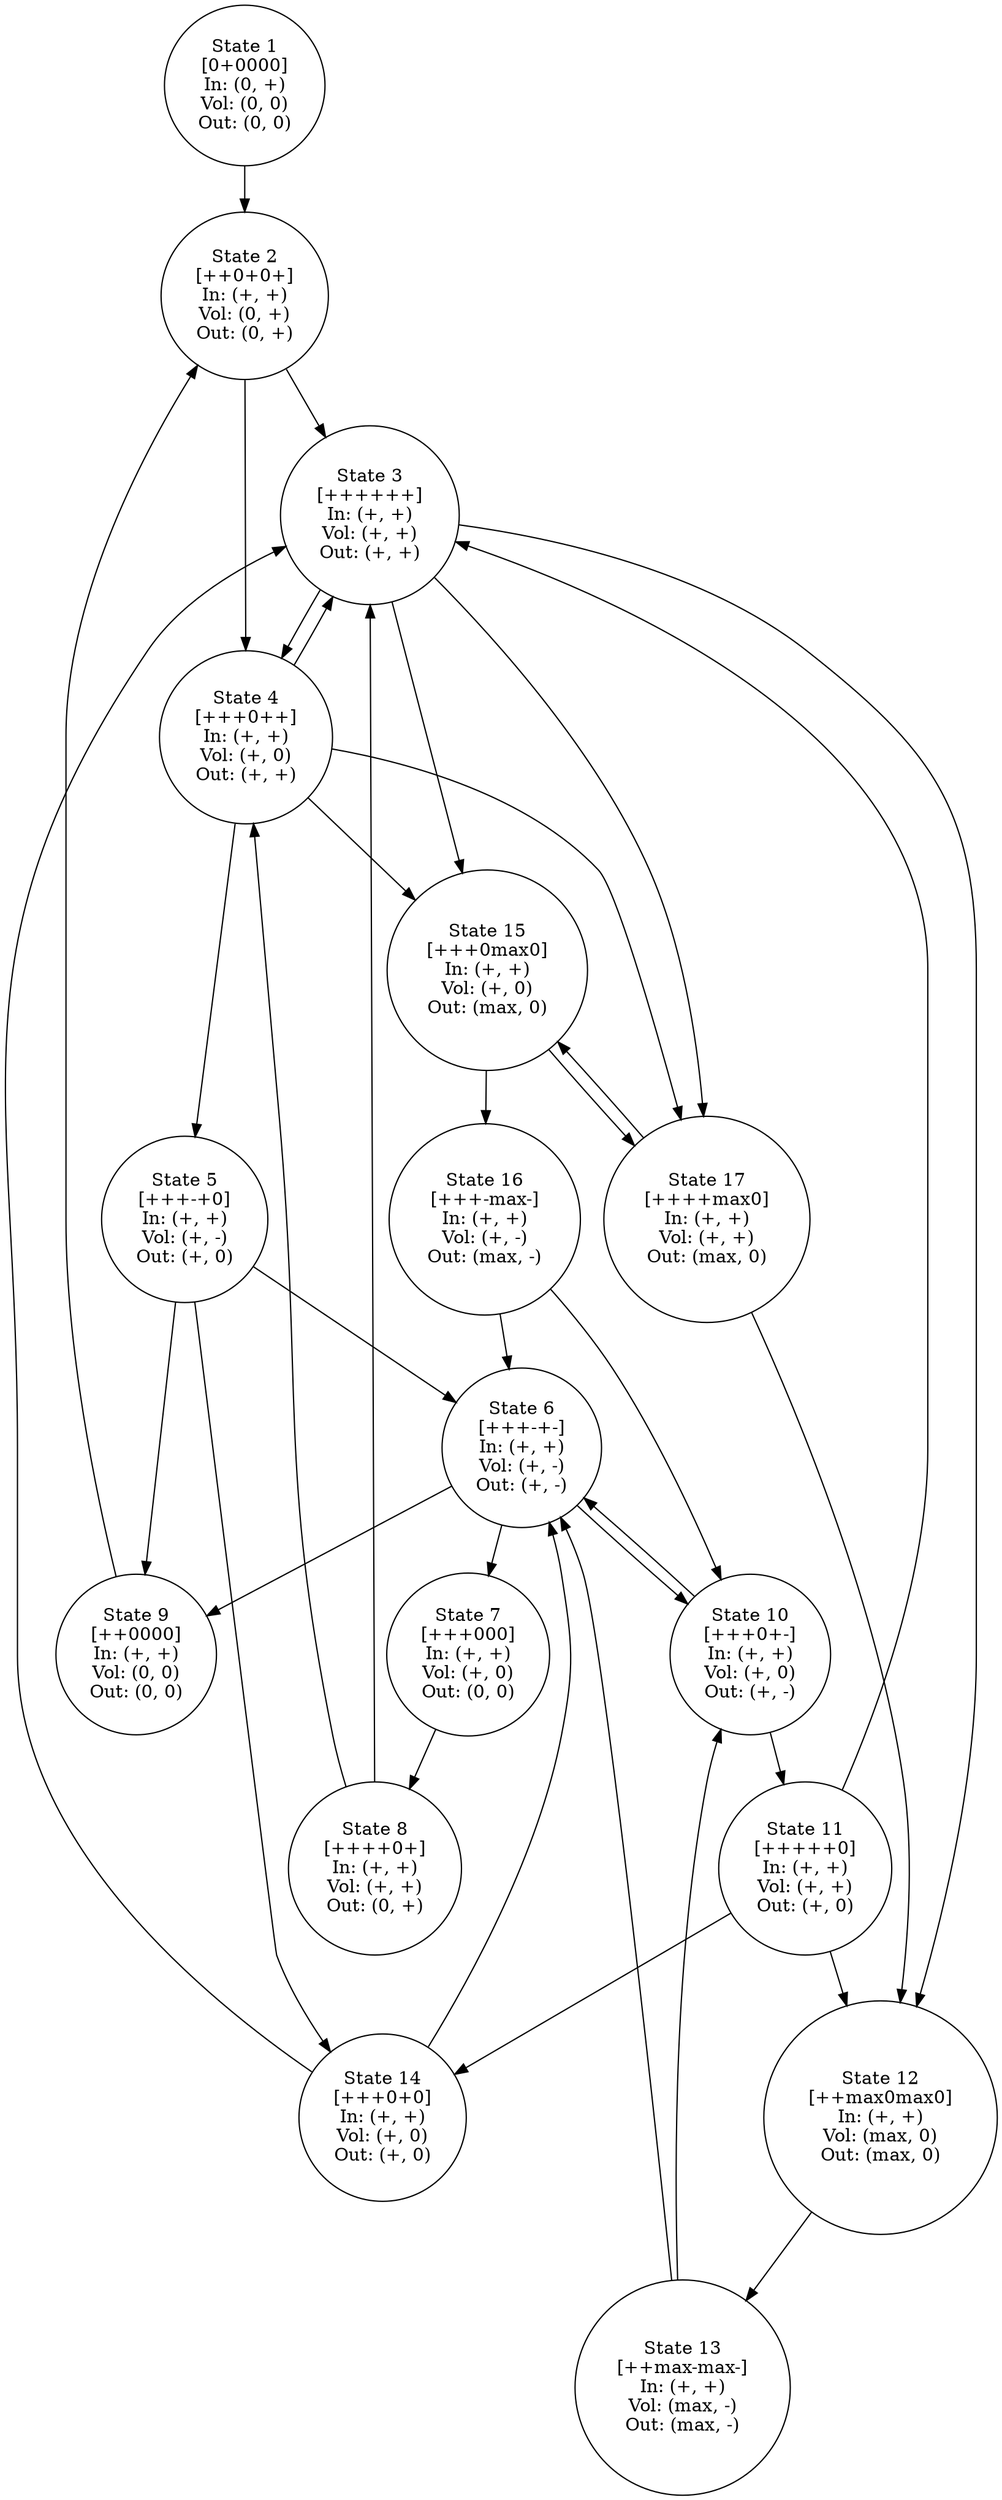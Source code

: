 strict digraph "" {
	graph [normalize=True,
		overlap=False,
		sep=1.2,
		smoothing=avg_dist,
		splines=True
	];
	node [label="\N",
		shape=circle
	];
	inflow_0_3_outflow_0_2_volume_0_2_	 [label="State 1
[0+0000]
In: (0, +)
Vol: (0, 0)
Out: (0, 0)",
		tooltip="correspondence_valid: true
derivatives:
- In will go up from 0
- Vol will stay at 0
- Out will stay at 0
extreme_valid: true
valid: \
true
"];
	inflow_1_3_outflow_0_3_volume_0_3_	 [label="State 2
[++0+0+]
In: (+, +)
Vol: (0, +)
Out: (0, +)",
		tooltip="correspondence_valid: true
derivatives:
- In may go up from +
- Vol will go up from 0
- Out will go up from 0
extreme_valid: true
\
valid: true
"];
	inflow_0_3_outflow_0_2_volume_0_2_ -> inflow_1_3_outflow_0_3_volume_0_3_	 [tooltip="continuous_valid: true
derivative_valid: false
magnitude_valid: true
not_equal_valid: true
point_range_valid: true
transition_valid: \
true
"];
	inflow_1_3_outflow_1_3_volume_1_3_	 [label="State 3
[++++++]
In: (+, +)
Vol: (+, +)
Out: (+, +)",
		tooltip="correspondence_valid: true
derivatives:
- In may go up from +
- Vol may go up from +
- Out may go up from +
extreme_valid: true
\
valid: true
"];
	inflow_1_3_outflow_0_3_volume_0_3_ -> inflow_1_3_outflow_1_3_volume_1_3_	 [tooltip="continuous_valid: true
derivative_valid: true
magnitude_valid: true
not_equal_valid: true
point_range_valid: true
transition_valid: \
true
"];
	inflow_1_3_outflow_1_3_volume_1_2_	 [label="State 4
[+++0++]
In: (+, +)
Vol: (+, 0)
Out: (+, +)",
		tooltip="correspondence_valid: true
derivatives:
- In may go up from +
- Vol will stay at +
- Out may go up from +
extreme_valid: true
valid: \
true
"];
	inflow_1_3_outflow_0_3_volume_0_3_ -> inflow_1_3_outflow_1_3_volume_1_2_	 [tooltip="continuous_valid: true
derivative_valid: false
magnitude_valid: true
not_equal_valid: true
point_range_valid: true
transition_valid: \
true
"];
	inflow_1_3_outflow_1_3_volume_1_3_ -> inflow_1_3_outflow_1_3_volume_1_2_	 [tooltip="continuous_valid: true
derivative_valid: true
magnitude_valid: true
not_equal_valid: true
point_range_valid: true
transition_valid: \
true
"];
	inflow_1_3_outflow_2_2_volume_2_2_	 [label="State 12
[++max0max0]
In: (+, +)
Vol: (max, 0)
Out: (max, 0)",
		tooltip="correspondence_valid: true
derivatives:
- In may go up from +
- Vol will stay at max
- Out will stay at max
extreme_valid: true
\
valid: true
"];
	inflow_1_3_outflow_1_3_volume_1_3_ -> inflow_1_3_outflow_2_2_volume_2_2_	 [tooltip="continuous_valid: true
derivative_valid: false
magnitude_valid: true
not_equal_valid: true
point_range_valid: true
transition_valid: \
true
"];
	inflow_1_3_outflow_2_2_volume_1_2_	 [label="State 15
[+++0max0]
In: (+, +)
Vol: (+, 0)
Out: (max, 0)",
		tooltip="correspondence_valid: false
derivatives:
- In may go up from +
- Vol will stay at +
- Out will stay at max
extreme_valid: true
valid: \
false
"];
	inflow_1_3_outflow_1_3_volume_1_3_ -> inflow_1_3_outflow_2_2_volume_1_2_	 [tooltip="continuous_valid: true
derivative_valid: false
magnitude_valid: true
not_equal_valid: true
point_range_valid: true
transition_valid: \
true
"];
	inflow_1_3_outflow_2_2_volume_1_3_	 [label="State 17
[++++max0]
In: (+, +)
Vol: (+, +)
Out: (max, 0)",
		tooltip="correspondence_valid: false
derivatives:
- In may go up from +
- Vol may go up from +
- Out will stay at max
extreme_valid: true
\
valid: false
"];
	inflow_1_3_outflow_1_3_volume_1_3_ -> inflow_1_3_outflow_2_2_volume_1_3_	 [tooltip="continuous_valid: true
derivative_valid: false
magnitude_valid: true
not_equal_valid: true
point_range_valid: true
transition_valid: \
true
"];
	inflow_1_3_outflow_1_3_volume_1_2_ -> inflow_1_3_outflow_1_3_volume_1_3_	 [tooltip="continuous_valid: true
derivative_valid: true
magnitude_valid: true
not_equal_valid: true
point_range_valid: true
transition_valid: \
true
"];
	inflow_1_3_outflow_1_2_volume_1_1_	 [label="State 5
[+++-+0]
In: (+, +)
Vol: (+, -)
Out: (+, 0)",
		tooltip="correspondence_valid: true
derivatives:
- In may go up from +
- Vol may go down from +
- Out will stay at +
extreme_valid: true
\
valid: true
"];
	inflow_1_3_outflow_1_3_volume_1_2_ -> inflow_1_3_outflow_1_2_volume_1_1_	 [tooltip="continuous_valid: true
derivative_valid: false
magnitude_valid: true
not_equal_valid: true
point_range_valid: true
transition_valid: \
true
"];
	inflow_1_3_outflow_1_3_volume_1_2_ -> inflow_1_3_outflow_2_2_volume_1_2_	 [tooltip="continuous_valid: true
derivative_valid: false
magnitude_valid: true
not_equal_valid: true
point_range_valid: true
transition_valid: \
true
"];
	inflow_1_3_outflow_1_3_volume_1_2_ -> inflow_1_3_outflow_2_2_volume_1_3_	 [tooltip="continuous_valid: true
derivative_valid: false
magnitude_valid: true
not_equal_valid: true
point_range_valid: true
transition_valid: \
true
"];
	inflow_1_3_outflow_1_1_volume_1_1_	 [label="State 6
[+++-+-]
In: (+, +)
Vol: (+, -)
Out: (+, -)",
		tooltip="correspondence_valid: true
derivatives:
- In may go up from +
- Vol may go down from +
- Out may go down from +
extreme_valid: true
\
valid: true
"];
	inflow_1_3_outflow_1_2_volume_1_1_ -> inflow_1_3_outflow_1_1_volume_1_1_	 [tooltip="continuous_valid: true
derivative_valid: false
magnitude_valid: true
not_equal_valid: true
point_range_valid: true
transition_valid: \
true
"];
	inflow_1_3_outflow_0_2_volume_0_2_	 [label="State 9
[++0000]
In: (+, +)
Vol: (0, 0)
Out: (0, 0)",
		tooltip="correspondence_valid: true
derivatives:
- In may go up from +
- Vol will stay at 0
- Out will stay at 0
extreme_valid: true
valid: \
true
"];
	inflow_1_3_outflow_1_2_volume_1_1_ -> inflow_1_3_outflow_0_2_volume_0_2_	 [tooltip="continuous_valid: true
derivative_valid: true
magnitude_valid: false
not_equal_valid: true
point_range_valid: true
transition_valid: \
true
"];
	inflow_1_3_outflow_1_2_volume_1_2_	 [label="State 14
[+++0+0]
In: (+, +)
Vol: (+, 0)
Out: (+, 0)",
		tooltip="correspondence_valid: true
derivatives:
- In may go up from +
- Vol will stay at +
- Out will stay at +
extreme_valid: true
valid: \
true
"];
	inflow_1_3_outflow_1_2_volume_1_1_ -> inflow_1_3_outflow_1_2_volume_1_2_	 [tooltip="continuous_valid: true
derivative_valid: true
magnitude_valid: true
not_equal_valid: true
point_range_valid: true
transition_valid: \
true
"];
	inflow_1_3_outflow_0_2_volume_1_2_	 [label="State 7
[+++000]
In: (+, +)
Vol: (+, 0)
Out: (0, 0)",
		tooltip="correspondence_valid: false
derivatives:
- In may go up from +
- Vol will stay at +
- Out will stay at 0
extreme_valid: true
valid: \
false
"];
	inflow_1_3_outflow_1_1_volume_1_1_ -> inflow_1_3_outflow_0_2_volume_1_2_	 [tooltip="continuous_valid: true
derivative_valid: false
magnitude_valid: true
not_equal_valid: true
point_range_valid: true
transition_valid: \
true
"];
	inflow_1_3_outflow_1_1_volume_1_1_ -> inflow_1_3_outflow_0_2_volume_0_2_	 [tooltip="continuous_valid: true
derivative_valid: false
magnitude_valid: true
not_equal_valid: true
point_range_valid: true
transition_valid: \
true
"];
	inflow_1_3_outflow_1_1_volume_1_2_	 [label="State 10
[+++0+-]
In: (+, +)
Vol: (+, 0)
Out: (+, -)",
		tooltip="correspondence_valid: true
derivatives:
- In may go up from +
- Vol will stay at +
- Out may go down from +
extreme_valid: true
\
valid: true
"];
	inflow_1_3_outflow_1_1_volume_1_1_ -> inflow_1_3_outflow_1_1_volume_1_2_	 [tooltip="continuous_valid: true
derivative_valid: true
magnitude_valid: true
not_equal_valid: true
point_range_valid: true
transition_valid: \
true
"];
	inflow_1_3_outflow_0_3_volume_1_3_	 [label="State 8
[++++0+]
In: (+, +)
Vol: (+, +)
Out: (0, +)",
		tooltip="correspondence_valid: false
derivatives:
- In may go up from +
- Vol may go up from +
- Out will go up from 0
extreme_valid: true
\
valid: false
"];
	inflow_1_3_outflow_0_2_volume_1_2_ -> inflow_1_3_outflow_0_3_volume_1_3_	 [tooltip="continuous_valid: true
derivative_valid: false
magnitude_valid: true
not_equal_valid: true
point_range_valid: true
transition_valid: \
true
"];
	inflow_1_3_outflow_0_3_volume_1_3_ -> inflow_1_3_outflow_1_3_volume_1_3_	 [tooltip="continuous_valid: true
derivative_valid: true
magnitude_valid: true
not_equal_valid: true
point_range_valid: true
transition_valid: \
true
"];
	inflow_1_3_outflow_0_3_volume_1_3_ -> inflow_1_3_outflow_1_3_volume_1_2_	 [tooltip="continuous_valid: true
derivative_valid: false
magnitude_valid: true
not_equal_valid: true
point_range_valid: true
transition_valid: \
true
"];
	inflow_1_3_outflow_0_2_volume_0_2_ -> inflow_1_3_outflow_0_3_volume_0_3_	 [tooltip="continuous_valid: true
derivative_valid: false
magnitude_valid: true
not_equal_valid: true
point_range_valid: true
transition_valid: \
true
"];
	inflow_1_3_outflow_1_1_volume_1_2_ -> inflow_1_3_outflow_1_1_volume_1_1_	 [tooltip="continuous_valid: true
derivative_valid: true
magnitude_valid: true
not_equal_valid: true
point_range_valid: true
transition_valid: \
true
"];
	inflow_1_3_outflow_1_2_volume_1_3_	 [label="State 11
[+++++0]
In: (+, +)
Vol: (+, +)
Out: (+, 0)",
		tooltip="correspondence_valid: true
derivatives:
- In may go up from +
- Vol may go up from +
- Out will stay at +
extreme_valid: true
valid: \
true
"];
	inflow_1_3_outflow_1_1_volume_1_2_ -> inflow_1_3_outflow_1_2_volume_1_3_	 [tooltip="continuous_valid: true
derivative_valid: false
magnitude_valid: true
not_equal_valid: true
point_range_valid: true
transition_valid: \
true
"];
	inflow_1_3_outflow_1_2_volume_1_3_ -> inflow_1_3_outflow_1_3_volume_1_3_	 [tooltip="continuous_valid: true
derivative_valid: false
magnitude_valid: true
not_equal_valid: true
point_range_valid: true
transition_valid: \
true
"];
	inflow_1_3_outflow_1_2_volume_1_3_ -> inflow_1_3_outflow_2_2_volume_2_2_	 [tooltip="continuous_valid: true
derivative_valid: true
magnitude_valid: false
not_equal_valid: true
point_range_valid: true
transition_valid: \
true
"];
	inflow_1_3_outflow_1_2_volume_1_3_ -> inflow_1_3_outflow_1_2_volume_1_2_	 [tooltip="continuous_valid: true
derivative_valid: true
magnitude_valid: true
not_equal_valid: true
point_range_valid: true
transition_valid: \
true
"];
	inflow_1_3_outflow_2_1_volume_2_1_	 [label="State 13
[++max-max-]
In: (+, +)
Vol: (max, -)
Out: (max, -)",
		tooltip="correspondence_valid: true
derivatives:
- In may go up from +
- Vol will go down from max
- Out will go down from max
extreme_valid: \
true
valid: true
"];
	inflow_1_3_outflow_2_2_volume_2_2_ -> inflow_1_3_outflow_2_1_volume_2_1_	 [tooltip="continuous_valid: true
derivative_valid: false
magnitude_valid: true
not_equal_valid: true
point_range_valid: true
transition_valid: \
true
"];
	inflow_1_3_outflow_2_1_volume_2_1_ -> inflow_1_3_outflow_1_1_volume_1_1_	 [tooltip="continuous_valid: true
derivative_valid: true
magnitude_valid: true
not_equal_valid: true
point_range_valid: true
transition_valid: \
true
"];
	inflow_1_3_outflow_2_1_volume_2_1_ -> inflow_1_3_outflow_1_1_volume_1_2_	 [tooltip="continuous_valid: true
derivative_valid: true
magnitude_valid: true
not_equal_valid: true
point_range_valid: true
transition_valid: \
true
"];
	inflow_1_3_outflow_1_2_volume_1_2_ -> inflow_1_3_outflow_1_3_volume_1_3_	 [tooltip="continuous_valid: true
derivative_valid: false
magnitude_valid: true
not_equal_valid: true
point_range_valid: true
transition_valid: \
true
"];
	inflow_1_3_outflow_1_2_volume_1_2_ -> inflow_1_3_outflow_1_1_volume_1_1_	 [tooltip="continuous_valid: true
derivative_valid: false
magnitude_valid: true
not_equal_valid: true
point_range_valid: true
transition_valid: \
true
"];
	inflow_1_3_outflow_2_1_volume_1_1_	 [label="State 16
[+++-max-]
In: (+, +)
Vol: (+, -)
Out: (max, -)",
		tooltip="correspondence_valid: false
derivatives:
- In may go up from +
- Vol may go down from +
- Out will go down from max
extreme_valid: \
true
valid: false
"];
	inflow_1_3_outflow_2_2_volume_1_2_ -> inflow_1_3_outflow_2_1_volume_1_1_	 [tooltip="continuous_valid: true
derivative_valid: false
magnitude_valid: true
not_equal_valid: true
point_range_valid: true
transition_valid: \
true
"];
	inflow_1_3_outflow_2_2_volume_1_2_ -> inflow_1_3_outflow_2_2_volume_1_3_	 [tooltip="continuous_valid: true
derivative_valid: true
magnitude_valid: true
not_equal_valid: true
point_range_valid: true
transition_valid: \
true
"];
	inflow_1_3_outflow_2_1_volume_1_1_ -> inflow_1_3_outflow_1_1_volume_1_1_	 [tooltip="continuous_valid: true
derivative_valid: true
magnitude_valid: true
not_equal_valid: true
point_range_valid: true
transition_valid: \
true
"];
	inflow_1_3_outflow_2_1_volume_1_1_ -> inflow_1_3_outflow_1_1_volume_1_2_	 [tooltip="continuous_valid: true
derivative_valid: true
magnitude_valid: true
not_equal_valid: true
point_range_valid: true
transition_valid: \
true
"];
	inflow_1_3_outflow_2_2_volume_1_3_ -> inflow_1_3_outflow_2_2_volume_2_2_	 [tooltip="continuous_valid: true
derivative_valid: true
magnitude_valid: true
not_equal_valid: true
point_range_valid: true
transition_valid: \
true
"];
	inflow_1_3_outflow_2_2_volume_1_3_ -> inflow_1_3_outflow_2_2_volume_1_2_	 [tooltip="continuous_valid: true
derivative_valid: true
magnitude_valid: true
not_equal_valid: true
point_range_valid: true
transition_valid: \
true
"];
}
